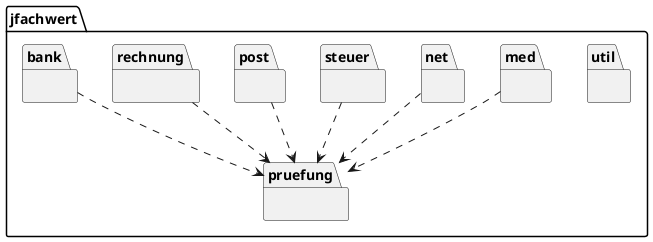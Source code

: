 @startuml

package "jfachwert" {

    package "util" {
    }

    package "med" {
    }

    package "net" {
    }

    package "steuer" {
    }

    package "post" {
    }

    package "rechnung" {
    }

    package "bank" {
    }

    package "pruefung" {
    }

    bank ..> pruefung
    steuer ..> pruefung
    post ..> pruefung
    rechnung ..> pruefung
    net ..> pruefung
    med ..> pruefung

}

@enduml